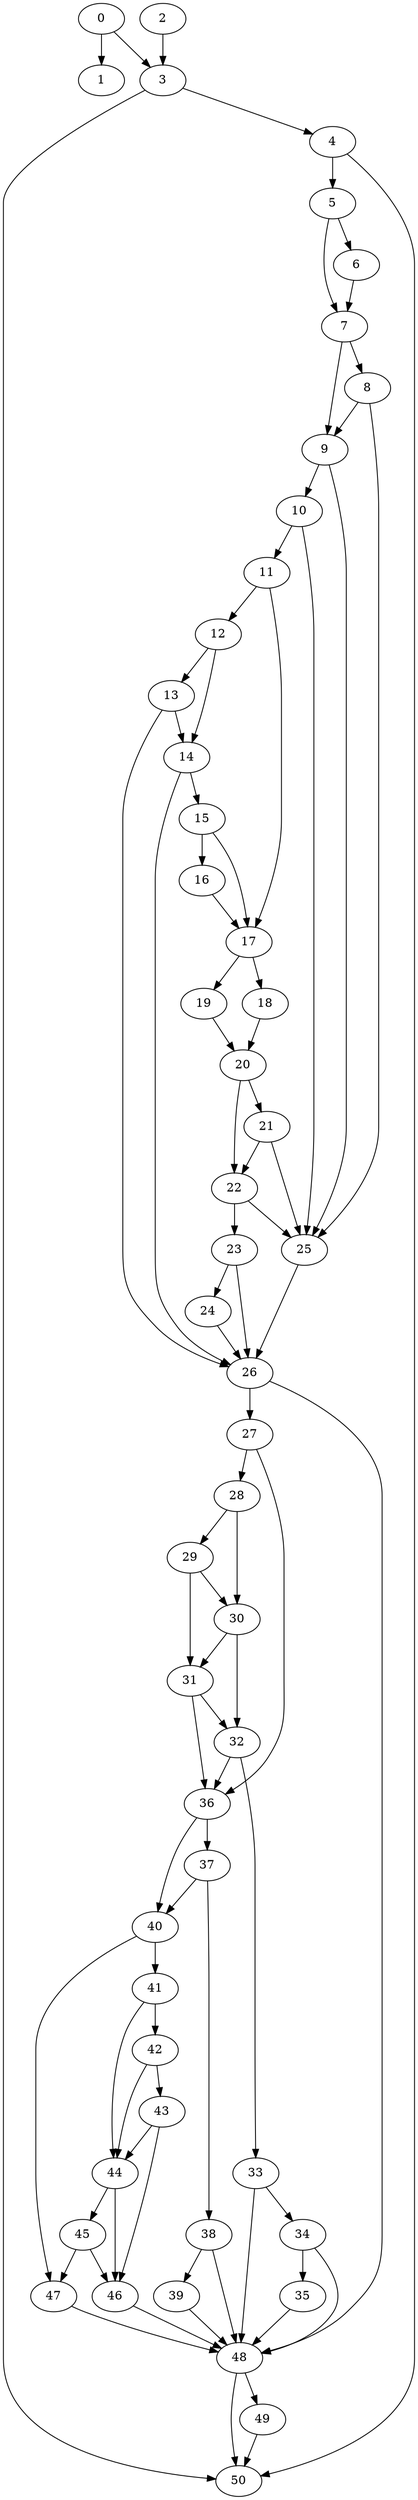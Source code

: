 digraph {
	0
	1
	2
	3
	4
	5
	6
	7
	8
	9
	10
	11
	12
	13
	14
	15
	16
	17
	18
	19
	20
	21
	22
	23
	24
	25
	26
	27
	28
	29
	30
	31
	32
	33
	34
	35
	36
	37
	38
	39
	40
	41
	42
	43
	44
	45
	46
	47
	48
	49
	50
	17 -> 18
	30 -> 32
	31 -> 32
	42 -> 43
	4 -> 5
	5 -> 7
	6 -> 7
	12 -> 13
	14 -> 15
	11 -> 17
	15 -> 17
	16 -> 17
	44 -> 45
	17 -> 19
	38 -> 39
	36 -> 40
	37 -> 40
	40 -> 47
	45 -> 47
	8 -> 25
	9 -> 25
	10 -> 25
	21 -> 25
	22 -> 25
	27 -> 28
	34 -> 35
	41 -> 44
	42 -> 44
	43 -> 44
	43 -> 46
	44 -> 46
	45 -> 46
	24 -> 26
	25 -> 26
	13 -> 26
	14 -> 26
	23 -> 26
	33 -> 48
	34 -> 48
	35 -> 48
	38 -> 48
	39 -> 48
	46 -> 48
	47 -> 48
	26 -> 48
	3 -> 4
	7 -> 9
	8 -> 9
	10 -> 11
	18 -> 20
	19 -> 20
	22 -> 23
	28 -> 30
	29 -> 30
	27 -> 36
	31 -> 36
	32 -> 36
	0 -> 3
	2 -> 3
	11 -> 12
	12 -> 14
	13 -> 14
	20 -> 21
	20 -> 22
	21 -> 22
	33 -> 34
	40 -> 41
	41 -> 42
	0 -> 1
	7 -> 8
	23 -> 24
	26 -> 27
	3 -> 50
	4 -> 50
	48 -> 50
	49 -> 50
	5 -> 6
	9 -> 10
	28 -> 29
	32 -> 33
	37 -> 38
	15 -> 16
	29 -> 31
	30 -> 31
	36 -> 37
	48 -> 49
}
